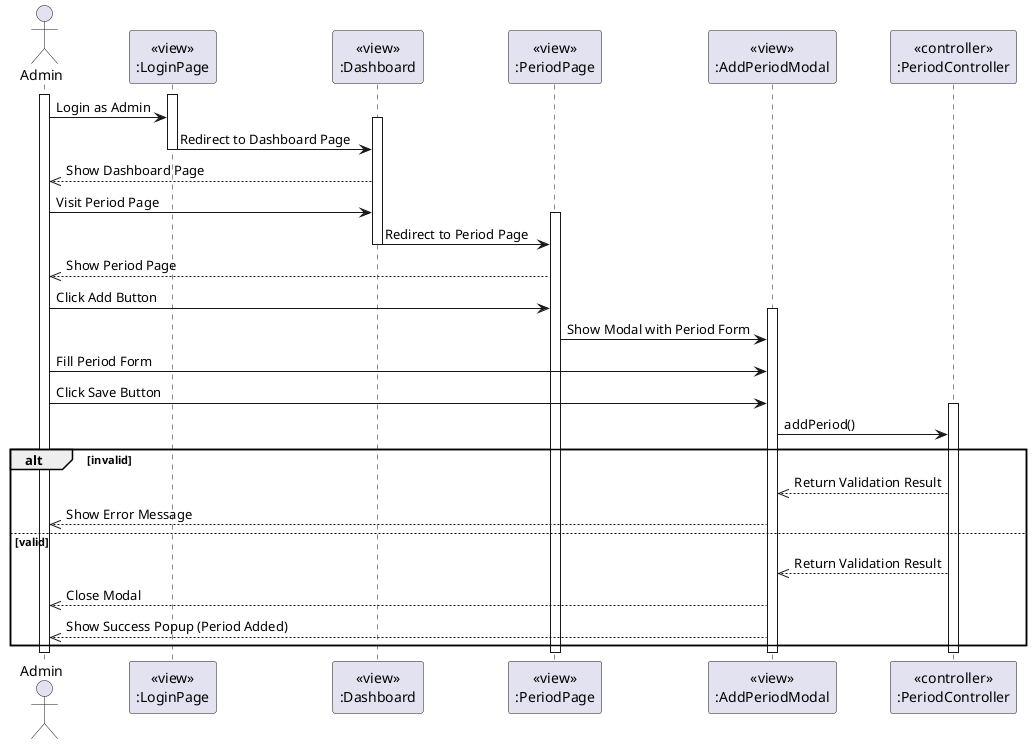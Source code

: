 @startuml AddPeriod
actor Admin
participant LoginPageView [
  <<view>>
  :LoginPage
]

participant DashboardView [
  <<view>>
  :Dashboard
]

participant PeriodView [
  <<view>>
  :PeriodPage
]

participant AddPeriodModalView [
  <<view>>
  :AddPeriodModal
]

participant PeriodController [
  <<controller>>
  :PeriodController
]

activate Admin
activate LoginPageView
Admin -> LoginPageView: Login as Admin
activate DashboardView
LoginPageView -> DashboardView: Redirect to Dashboard Page
deactivate LoginPageView

DashboardView -->> Admin: Show Dashboard Page

Admin -> DashboardView: Visit Period Page
activate PeriodView
DashboardView -> PeriodView: Redirect to Period Page
deactivate DashboardView

PeriodView -->> Admin: Show Period Page

Admin -> PeriodView: Click Add Button

activate AddPeriodModalView
PeriodView -> AddPeriodModalView: Show Modal with Period Form

Admin -> AddPeriodModalView: Fill Period Form
Admin -> AddPeriodModalView: Click Save Button

activate PeriodController
AddPeriodModalView -> PeriodController: addPeriod()
alt invalid
    PeriodController -->> AddPeriodModalView: Return Validation Result
    AddPeriodModalView -->> Admin: Show Error Message
else valid
    PeriodController -->> AddPeriodModalView: Return Validation Result
    AddPeriodModalView -->> Admin: Close Modal
    AddPeriodModalView -->> Admin: Show Success Popup (Period Added)
end

deactivate PeriodController

deactivate Admin
deactivate PeriodView
deactivate AddPeriodModalView
@enduml
